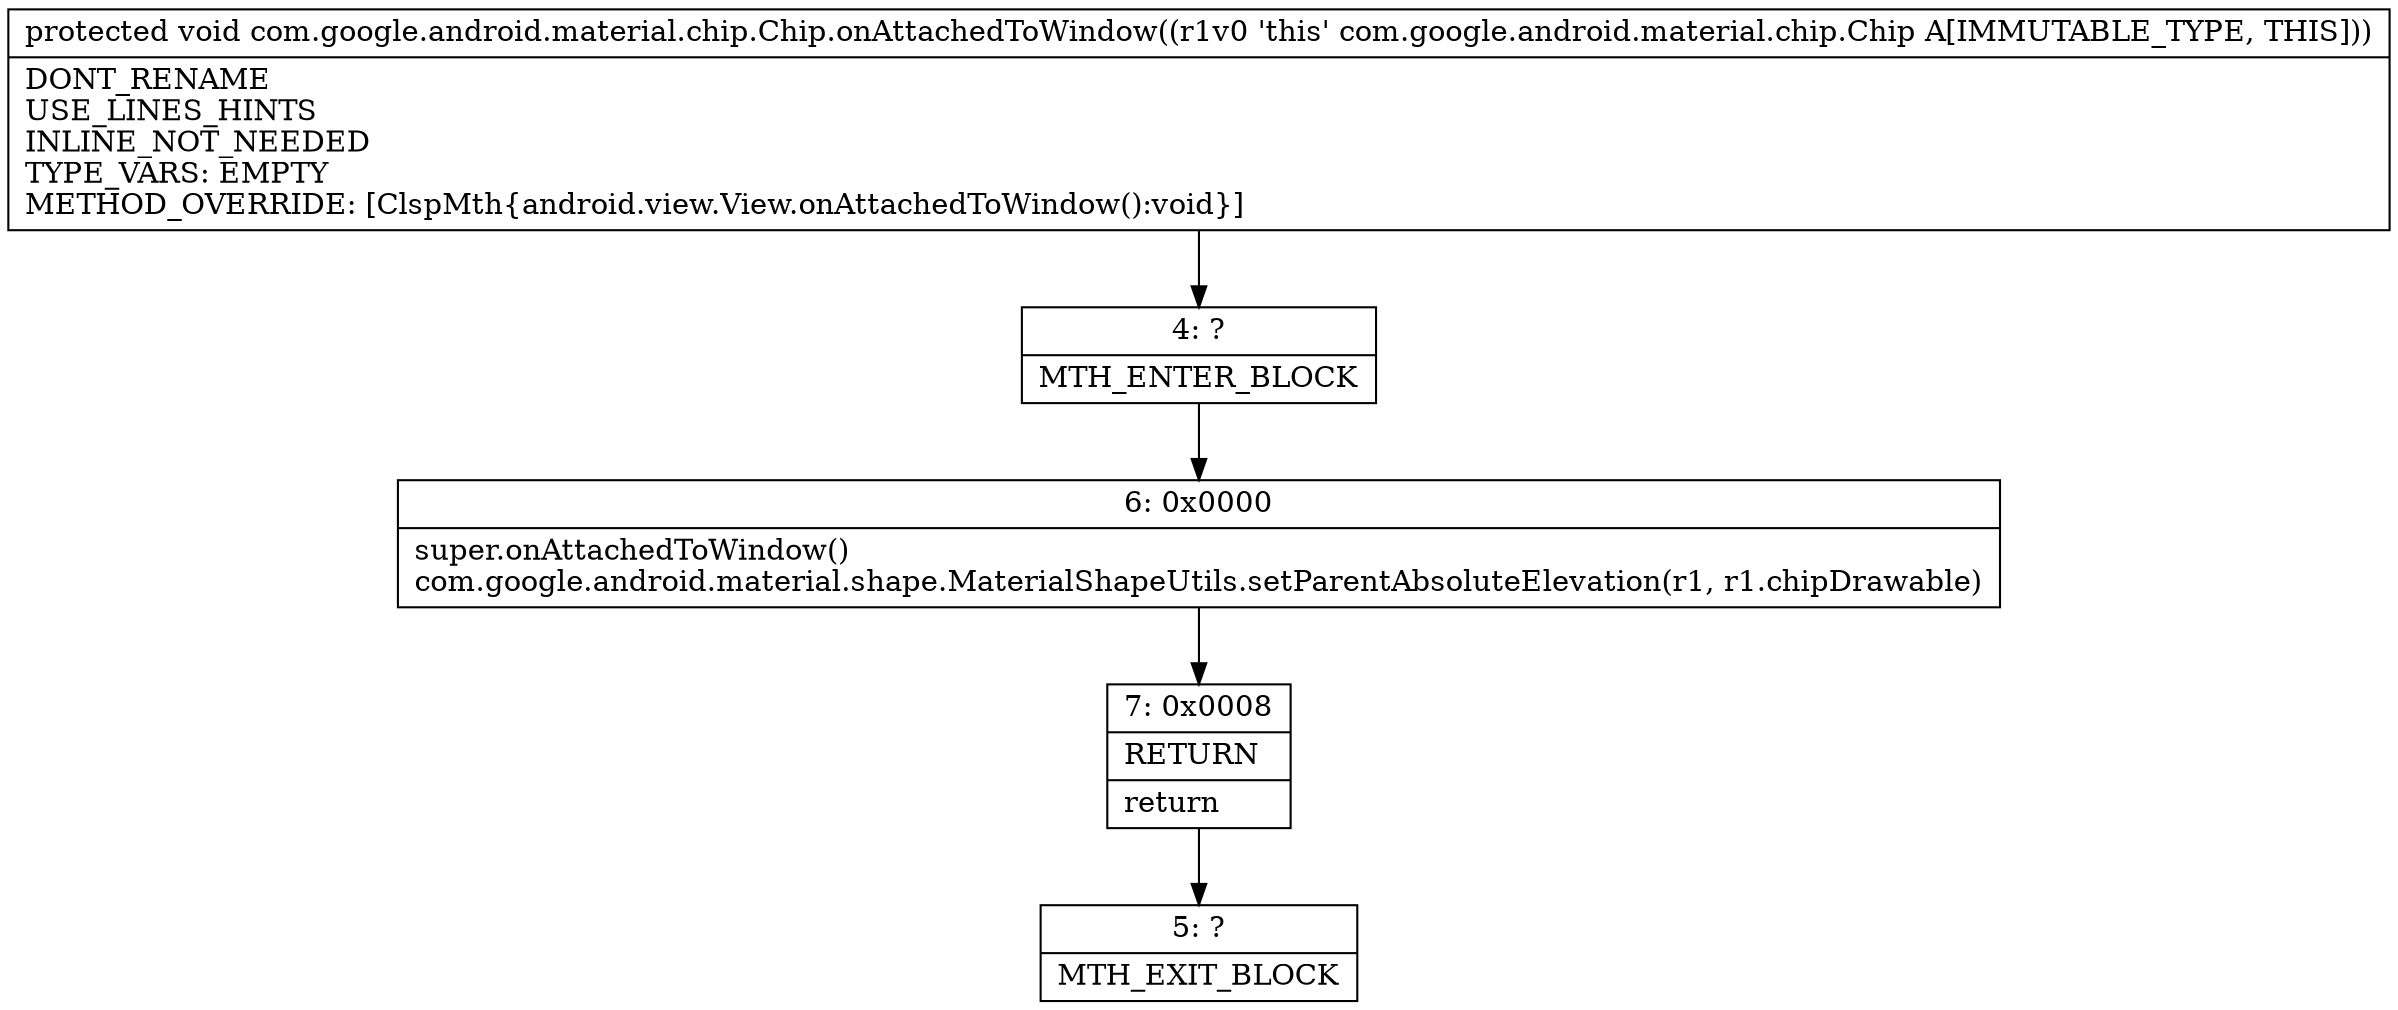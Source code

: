 digraph "CFG forcom.google.android.material.chip.Chip.onAttachedToWindow()V" {
Node_4 [shape=record,label="{4\:\ ?|MTH_ENTER_BLOCK\l}"];
Node_6 [shape=record,label="{6\:\ 0x0000|super.onAttachedToWindow()\lcom.google.android.material.shape.MaterialShapeUtils.setParentAbsoluteElevation(r1, r1.chipDrawable)\l}"];
Node_7 [shape=record,label="{7\:\ 0x0008|RETURN\l|return\l}"];
Node_5 [shape=record,label="{5\:\ ?|MTH_EXIT_BLOCK\l}"];
MethodNode[shape=record,label="{protected void com.google.android.material.chip.Chip.onAttachedToWindow((r1v0 'this' com.google.android.material.chip.Chip A[IMMUTABLE_TYPE, THIS]))  | DONT_RENAME\lUSE_LINES_HINTS\lINLINE_NOT_NEEDED\lTYPE_VARS: EMPTY\lMETHOD_OVERRIDE: [ClspMth\{android.view.View.onAttachedToWindow():void\}]\l}"];
MethodNode -> Node_4;Node_4 -> Node_6;
Node_6 -> Node_7;
Node_7 -> Node_5;
}

